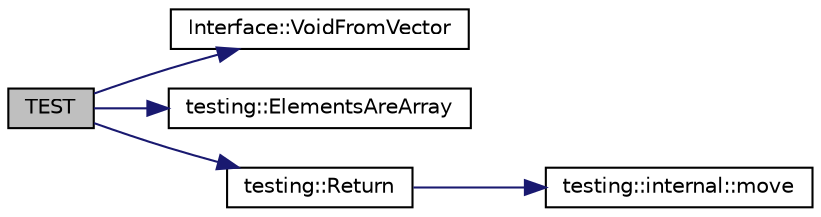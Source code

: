 digraph "TEST"
{
  edge [fontname="Helvetica",fontsize="10",labelfontname="Helvetica",labelfontsize="10"];
  node [fontname="Helvetica",fontsize="10",shape=record];
  rankdir="LR";
  Node201 [label="TEST",height=0.2,width=0.4,color="black", fillcolor="grey75", style="filled", fontcolor="black"];
  Node201 -> Node202 [color="midnightblue",fontsize="10",style="solid",fontname="Helvetica"];
  Node202 [label="Interface::VoidFromVector",height=0.2,width=0.4,color="black", fillcolor="white", style="filled",URL="$de/d95/class_interface.html#ae84fe7e53f881db2f823ad35d004927a"];
  Node201 -> Node203 [color="midnightblue",fontsize="10",style="solid",fontname="Helvetica"];
  Node203 [label="testing::ElementsAreArray",height=0.2,width=0.4,color="black", fillcolor="white", style="filled",URL="$d0/d75/namespacetesting.html#ae2eee06e7ddbf5f5372fd24372e9703f"];
  Node201 -> Node204 [color="midnightblue",fontsize="10",style="solid",fontname="Helvetica"];
  Node204 [label="testing::Return",height=0.2,width=0.4,color="black", fillcolor="white", style="filled",URL="$d0/d75/namespacetesting.html#af6d1c13e9376c77671e37545cd84359c"];
  Node204 -> Node205 [color="midnightblue",fontsize="10",style="solid",fontname="Helvetica"];
  Node205 [label="testing::internal::move",height=0.2,width=0.4,color="black", fillcolor="white", style="filled",URL="$d0/da7/namespacetesting_1_1internal.html#a0f6d06bf8c3093b9c22bb08723db201e"];
}
